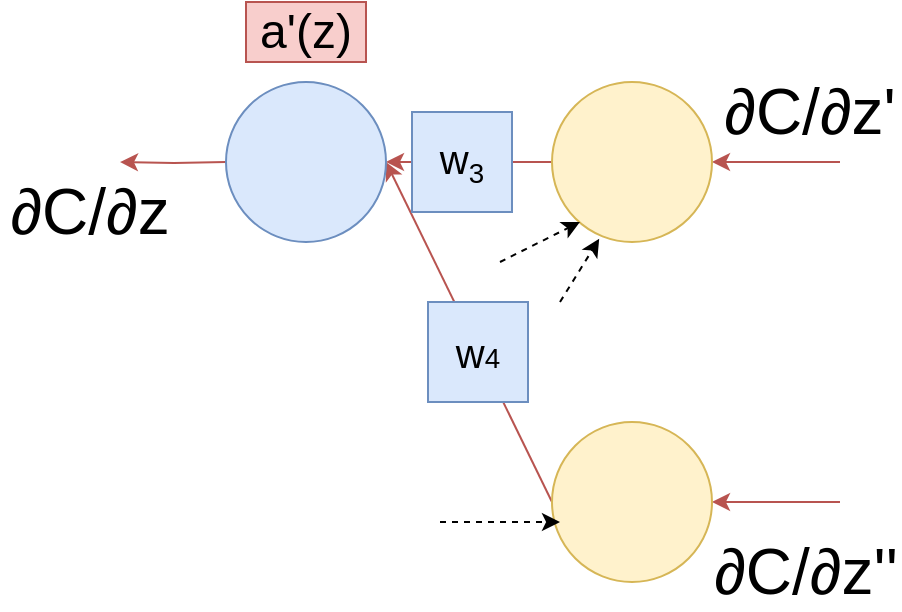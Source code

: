 <mxfile version="24.6.4" type="device">
  <diagram name="第 1 页" id="vUB_Gg6v34s9impYcN0U">
    <mxGraphModel dx="1050" dy="629" grid="1" gridSize="10" guides="1" tooltips="1" connect="1" arrows="1" fold="1" page="1" pageScale="1" pageWidth="827" pageHeight="583" math="0" shadow="0">
      <root>
        <mxCell id="0" />
        <mxCell id="1" parent="0" />
        <mxCell id="z0mFfGdPii_klUXOH_7R-2" style="edgeStyle=orthogonalEdgeStyle;rounded=0;orthogonalLoop=1;jettySize=auto;html=1;entryX=0;entryY=0.5;entryDx=0;entryDy=0;startArrow=classic;startFill=1;endArrow=none;endFill=0;fillColor=#f8cecc;strokeColor=#b85450;" parent="1" target="z0mFfGdPii_klUXOH_7R-1" edge="1">
          <mxGeometry relative="1" as="geometry">
            <mxPoint x="310" y="100" as="sourcePoint" />
          </mxGeometry>
        </mxCell>
        <mxCell id="z0mFfGdPii_klUXOH_7R-4" style="edgeStyle=orthogonalEdgeStyle;rounded=0;orthogonalLoop=1;jettySize=auto;html=1;exitX=1;exitY=0.5;exitDx=0;exitDy=0;entryX=0;entryY=0.5;entryDx=0;entryDy=0;startArrow=classic;startFill=1;endArrow=none;endFill=0;fillColor=#f8cecc;strokeColor=#b85450;" parent="1" source="z0mFfGdPii_klUXOH_7R-1" target="z0mFfGdPii_klUXOH_7R-3" edge="1">
          <mxGeometry relative="1" as="geometry" />
        </mxCell>
        <mxCell id="z0mFfGdPii_klUXOH_7R-7" style="rounded=0;orthogonalLoop=1;jettySize=auto;html=1;exitX=1;exitY=0.5;exitDx=0;exitDy=0;entryX=0;entryY=0.5;entryDx=0;entryDy=0;fillColor=#f8cecc;strokeColor=#b85450;startArrow=classic;startFill=1;endArrow=none;endFill=0;" parent="1" source="z0mFfGdPii_klUXOH_7R-1" target="z0mFfGdPii_klUXOH_7R-6" edge="1">
          <mxGeometry relative="1" as="geometry" />
        </mxCell>
        <mxCell id="z0mFfGdPii_klUXOH_7R-1" value="" style="ellipse;whiteSpace=wrap;html=1;aspect=fixed;fillColor=#dae8fc;strokeColor=#6c8ebf;" parent="1" vertex="1">
          <mxGeometry x="363" y="60" width="80" height="80" as="geometry" />
        </mxCell>
        <mxCell id="z0mFfGdPii_klUXOH_7R-16" style="edgeStyle=orthogonalEdgeStyle;rounded=0;orthogonalLoop=1;jettySize=auto;html=1;exitX=1;exitY=0.5;exitDx=0;exitDy=0;entryX=0;entryY=0.5;entryDx=0;entryDy=0;startArrow=classic;startFill=1;endArrow=none;endFill=0;fillColor=#f8cecc;strokeColor=#b85450;" parent="1" source="z0mFfGdPii_klUXOH_7R-3" edge="1">
          <mxGeometry relative="1" as="geometry">
            <mxPoint x="670" y="100" as="targetPoint" />
          </mxGeometry>
        </mxCell>
        <mxCell id="z0mFfGdPii_klUXOH_7R-3" value="" style="ellipse;whiteSpace=wrap;html=1;aspect=fixed;fillColor=#fff2cc;strokeColor=#d6b656;" parent="1" vertex="1">
          <mxGeometry x="526" y="60" width="80" height="80" as="geometry" />
        </mxCell>
        <mxCell id="z0mFfGdPii_klUXOH_7R-5" value="&lt;font style=&quot;&quot;&gt;&lt;sub style=&quot;&quot;&gt;&lt;span style=&quot;font-size: 20px;&quot;&gt;w&lt;/span&gt;&lt;span style=&quot;font-size: 16.667px;&quot;&gt;&lt;sub&gt;3&lt;/sub&gt;&lt;/span&gt;&lt;/sub&gt;&lt;/font&gt;" style="whiteSpace=wrap;html=1;aspect=fixed;fillColor=#dae8fc;strokeColor=#6c8ebf;" parent="1" vertex="1">
          <mxGeometry x="456" y="75" width="50" height="50" as="geometry" />
        </mxCell>
        <mxCell id="z0mFfGdPii_klUXOH_7R-19" style="edgeStyle=orthogonalEdgeStyle;rounded=0;orthogonalLoop=1;jettySize=auto;html=1;exitX=1;exitY=0.5;exitDx=0;exitDy=0;entryX=0;entryY=0.5;entryDx=0;entryDy=0;startArrow=classic;startFill=1;endArrow=none;endFill=0;fillColor=#f8cecc;strokeColor=#b85450;" parent="1" source="z0mFfGdPii_klUXOH_7R-6" edge="1">
          <mxGeometry relative="1" as="geometry">
            <mxPoint x="670" y="270" as="targetPoint" />
          </mxGeometry>
        </mxCell>
        <mxCell id="z0mFfGdPii_klUXOH_7R-6" value="" style="ellipse;whiteSpace=wrap;html=1;aspect=fixed;fillColor=#fff2cc;strokeColor=#d6b656;" parent="1" vertex="1">
          <mxGeometry x="526" y="230" width="80" height="80" as="geometry" />
        </mxCell>
        <mxCell id="z0mFfGdPii_klUXOH_7R-9" value="" style="endArrow=classic;html=1;rounded=0;dashed=1;" parent="1" edge="1">
          <mxGeometry width="50" height="50" relative="1" as="geometry">
            <mxPoint x="500" y="150" as="sourcePoint" />
            <mxPoint x="540" y="130" as="targetPoint" />
          </mxGeometry>
        </mxCell>
        <mxCell id="z0mFfGdPii_klUXOH_7R-10" value="" style="endArrow=classic;html=1;rounded=0;dashed=1;entryX=0.295;entryY=0.98;entryDx=0;entryDy=0;entryPerimeter=0;" parent="1" target="z0mFfGdPii_klUXOH_7R-3" edge="1">
          <mxGeometry width="50" height="50" relative="1" as="geometry">
            <mxPoint x="530" y="170" as="sourcePoint" />
            <mxPoint x="550" y="140" as="targetPoint" />
          </mxGeometry>
        </mxCell>
        <mxCell id="z0mFfGdPii_klUXOH_7R-11" value="&lt;font style=&quot;&quot;&gt;&lt;sub style=&quot;&quot;&gt;&lt;span style=&quot;font-size: 20px;&quot;&gt;w&lt;/span&gt;&lt;span style=&quot;font-size: 13.889px;&quot;&gt;4&lt;/span&gt;&lt;/sub&gt;&lt;/font&gt;" style="whiteSpace=wrap;html=1;aspect=fixed;fillColor=#dae8fc;strokeColor=#6c8ebf;" parent="1" vertex="1">
          <mxGeometry x="464" y="170" width="50" height="50" as="geometry" />
        </mxCell>
        <mxCell id="z0mFfGdPii_klUXOH_7R-14" value="" style="endArrow=classic;html=1;rounded=0;dashed=1;" parent="1" edge="1">
          <mxGeometry width="50" height="50" relative="1" as="geometry">
            <mxPoint x="470" y="280" as="sourcePoint" />
            <mxPoint x="530" y="280" as="targetPoint" />
          </mxGeometry>
        </mxCell>
        <mxCell id="IgPg5ruUXTN_IyLJjRCg-1" value="&lt;span style=&quot;font-family: &amp;quot;Google Sans&amp;quot;, Arial, sans-serif; font-size: 32px; text-align: left;&quot;&gt;∂C/&lt;/span&gt;&lt;span style=&quot;font-family: &amp;quot;Google Sans&amp;quot;, Arial, sans-serif; font-size: 32px; text-align: left;&quot;&gt;∂z&#39;&lt;/span&gt;" style="text;html=1;align=center;verticalAlign=middle;whiteSpace=wrap;rounded=0;" parent="1" vertex="1">
          <mxGeometry x="610" y="60" width="90" height="30" as="geometry" />
        </mxCell>
        <mxCell id="IgPg5ruUXTN_IyLJjRCg-2" value="&lt;span style=&quot;font-family: &amp;quot;Google Sans&amp;quot;, Arial, sans-serif; font-size: 32px; text-align: left;&quot;&gt;∂C/&lt;/span&gt;&lt;span style=&quot;font-family: &amp;quot;Google Sans&amp;quot;, Arial, sans-serif; font-size: 32px; text-align: left;&quot;&gt;∂z&#39;&#39;&lt;/span&gt;" style="text;html=1;align=center;verticalAlign=middle;whiteSpace=wrap;rounded=0;" parent="1" vertex="1">
          <mxGeometry x="606" y="290" width="94" height="30" as="geometry" />
        </mxCell>
        <mxCell id="IgPg5ruUXTN_IyLJjRCg-3" value="&lt;span style=&quot;font-family: &amp;quot;Google Sans&amp;quot;, Arial, sans-serif; font-size: 32px; text-align: left;&quot;&gt;∂C/&lt;/span&gt;&lt;span style=&quot;font-family: &amp;quot;Google Sans&amp;quot;, Arial, sans-serif; font-size: 32px; text-align: left;&quot;&gt;∂z&lt;/span&gt;" style="text;html=1;align=center;verticalAlign=middle;whiteSpace=wrap;rounded=0;" parent="1" vertex="1">
          <mxGeometry x="250" y="110" width="90" height="30" as="geometry" />
        </mxCell>
        <mxCell id="IgPg5ruUXTN_IyLJjRCg-5" value="&lt;font style=&quot;font-size: 24px;&quot;&gt;a&#39;(z)&lt;/font&gt;" style="text;html=1;align=center;verticalAlign=middle;whiteSpace=wrap;rounded=0;fillColor=#f8cecc;strokeColor=#b85450;" parent="1" vertex="1">
          <mxGeometry x="373" y="20" width="60" height="30" as="geometry" />
        </mxCell>
      </root>
    </mxGraphModel>
  </diagram>
</mxfile>
